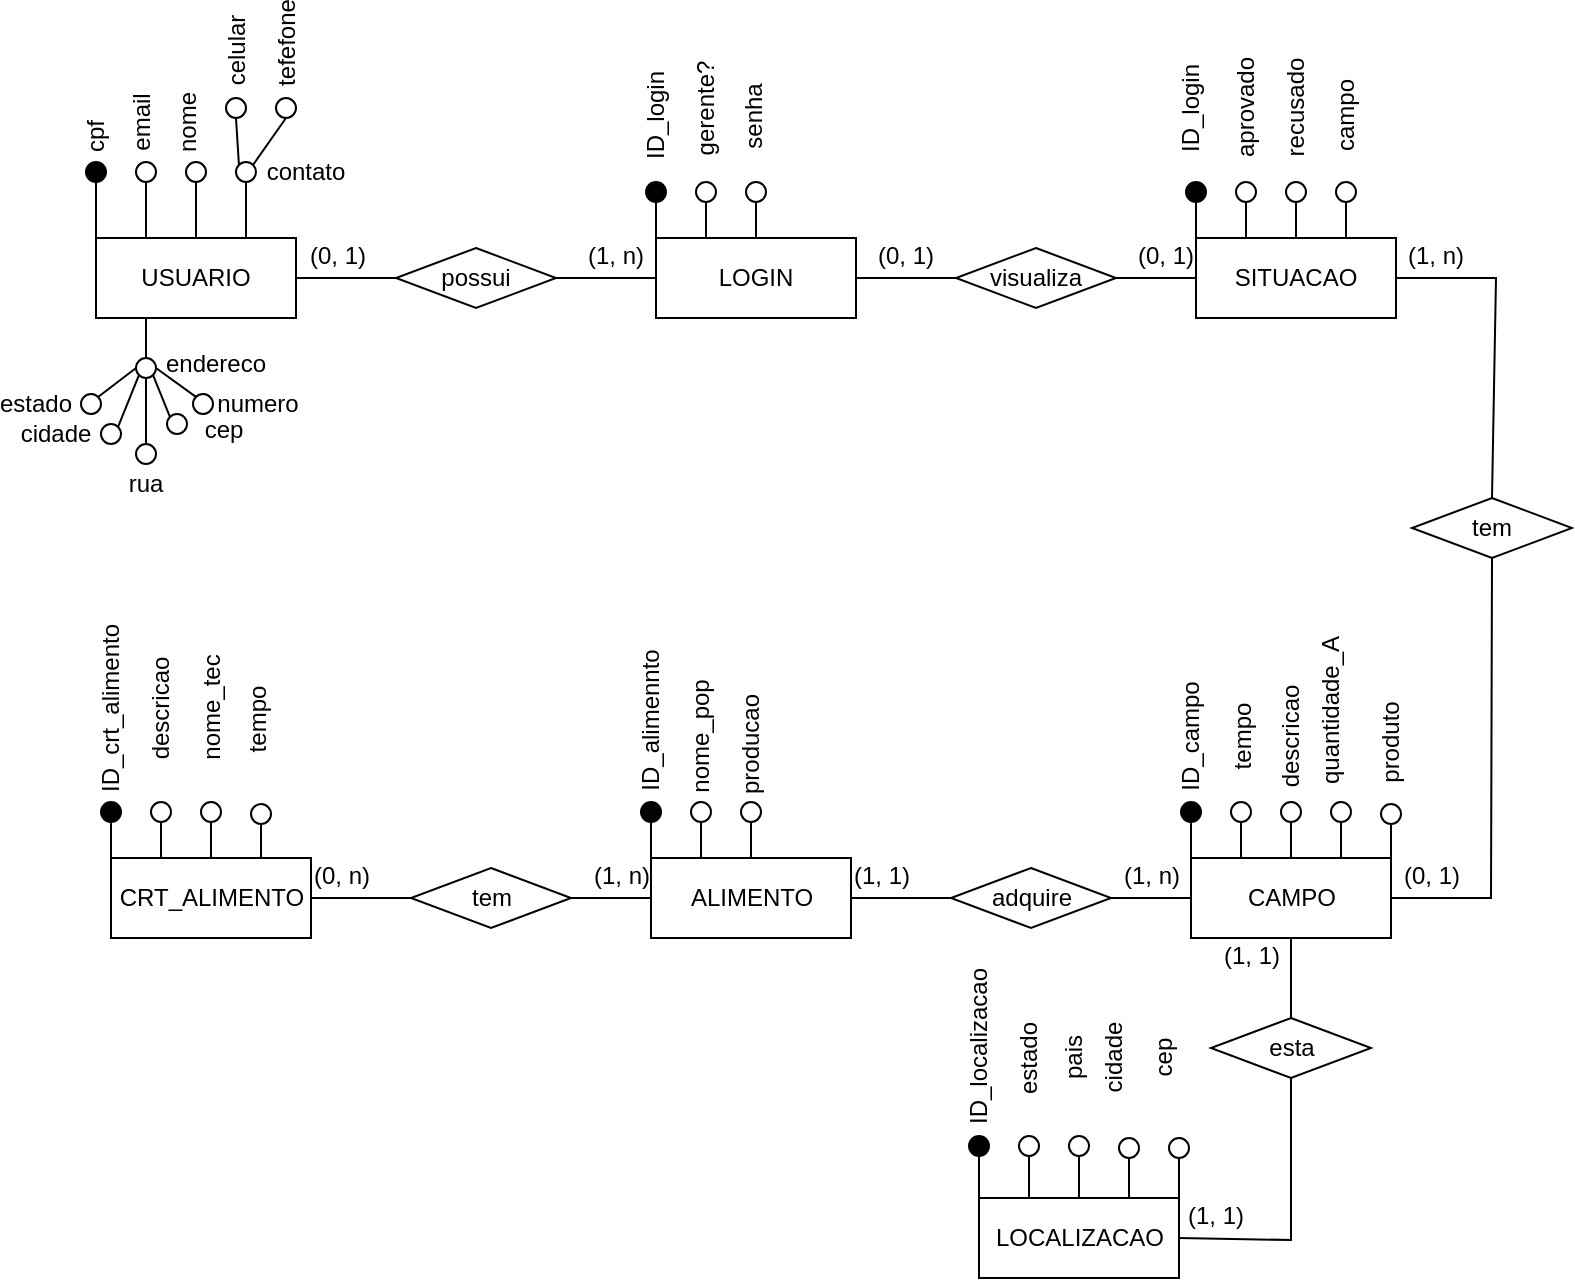 <mxfile version="24.2.5" type="github">
  <diagram name="Página-1" id="COj6trOzwYDIUC7h_TjG">
    <mxGraphModel dx="1105" dy="549" grid="1" gridSize="10" guides="1" tooltips="1" connect="1" arrows="1" fold="1" page="1" pageScale="1" pageWidth="827" pageHeight="1169" math="0" shadow="0">
      <root>
        <mxCell id="0" />
        <mxCell id="1" parent="0" />
        <mxCell id="rrnx5CU0nArCDklfMQSh-1" value="USUARIO" style="rounded=0;whiteSpace=wrap;html=1;" parent="1" vertex="1">
          <mxGeometry x="105" y="160" width="100" height="40" as="geometry" />
        </mxCell>
        <mxCell id="rrnx5CU0nArCDklfMQSh-2" value="LOGIN" style="rounded=0;whiteSpace=wrap;html=1;" parent="1" vertex="1">
          <mxGeometry x="385" y="160" width="100" height="40" as="geometry" />
        </mxCell>
        <mxCell id="rrnx5CU0nArCDklfMQSh-3" value="CAMPO" style="rounded=0;whiteSpace=wrap;html=1;" parent="1" vertex="1">
          <mxGeometry x="652.5" y="470" width="100" height="40" as="geometry" />
        </mxCell>
        <mxCell id="rrnx5CU0nArCDklfMQSh-4" value="SITUACAO" style="rounded=0;whiteSpace=wrap;html=1;" parent="1" vertex="1">
          <mxGeometry x="655" y="160" width="100" height="40" as="geometry" />
        </mxCell>
        <mxCell id="rrnx5CU0nArCDklfMQSh-5" value="ALIMENTO" style="rounded=0;whiteSpace=wrap;html=1;" parent="1" vertex="1">
          <mxGeometry x="382.5" y="470" width="100" height="40" as="geometry" />
        </mxCell>
        <mxCell id="rrnx5CU0nArCDklfMQSh-6" value="CRT_ALIMENTO" style="rounded=0;whiteSpace=wrap;html=1;" parent="1" vertex="1">
          <mxGeometry x="112.5" y="470" width="100" height="40" as="geometry" />
        </mxCell>
        <mxCell id="rrnx5CU0nArCDklfMQSh-7" value="LOCALIZACAO" style="rounded=0;whiteSpace=wrap;html=1;" parent="1" vertex="1">
          <mxGeometry x="546.5" y="640" width="100" height="40" as="geometry" />
        </mxCell>
        <mxCell id="rrnx5CU0nArCDklfMQSh-8" value="possui" style="rhombus;whiteSpace=wrap;html=1;" parent="1" vertex="1">
          <mxGeometry x="255" y="165" width="80" height="30" as="geometry" />
        </mxCell>
        <mxCell id="rrnx5CU0nArCDklfMQSh-9" value="visualiza" style="rhombus;whiteSpace=wrap;html=1;" parent="1" vertex="1">
          <mxGeometry x="535" y="165" width="80" height="30" as="geometry" />
        </mxCell>
        <mxCell id="rrnx5CU0nArCDklfMQSh-10" value="tem" style="rhombus;whiteSpace=wrap;html=1;" parent="1" vertex="1">
          <mxGeometry x="763" y="290" width="80" height="30" as="geometry" />
        </mxCell>
        <mxCell id="rrnx5CU0nArCDklfMQSh-11" value="esta" style="rhombus;whiteSpace=wrap;html=1;" parent="1" vertex="1">
          <mxGeometry x="662.5" y="550" width="80" height="30" as="geometry" />
        </mxCell>
        <mxCell id="rrnx5CU0nArCDklfMQSh-12" value="adquire" style="rhombus;whiteSpace=wrap;html=1;" parent="1" vertex="1">
          <mxGeometry x="532.5" y="475" width="80" height="30" as="geometry" />
        </mxCell>
        <mxCell id="rrnx5CU0nArCDklfMQSh-13" value="tem" style="rhombus;whiteSpace=wrap;html=1;" parent="1" vertex="1">
          <mxGeometry x="262.5" y="475" width="80" height="30" as="geometry" />
        </mxCell>
        <mxCell id="rrnx5CU0nArCDklfMQSh-14" value="" style="ellipse;whiteSpace=wrap;html=1;aspect=fixed;fillColor=#000000;" parent="1" vertex="1">
          <mxGeometry x="100" y="122" width="10" height="10" as="geometry" />
        </mxCell>
        <mxCell id="rrnx5CU0nArCDklfMQSh-15" value="" style="endArrow=none;html=1;rounded=0;entryX=0.5;entryY=1;entryDx=0;entryDy=0;exitX=0;exitY=0;exitDx=0;exitDy=0;" parent="1" source="rrnx5CU0nArCDklfMQSh-1" target="rrnx5CU0nArCDklfMQSh-14" edge="1">
          <mxGeometry width="50" height="50" relative="1" as="geometry">
            <mxPoint x="155" y="190" as="sourcePoint" />
            <mxPoint x="205" y="140" as="targetPoint" />
          </mxGeometry>
        </mxCell>
        <mxCell id="rrnx5CU0nArCDklfMQSh-16" value="" style="ellipse;whiteSpace=wrap;html=1;aspect=fixed;" parent="1" vertex="1">
          <mxGeometry x="125" y="122" width="10" height="10" as="geometry" />
        </mxCell>
        <mxCell id="rrnx5CU0nArCDklfMQSh-17" value="" style="endArrow=none;html=1;rounded=0;entryX=0.5;entryY=1;entryDx=0;entryDy=0;exitX=0.25;exitY=0;exitDx=0;exitDy=0;" parent="1" source="rrnx5CU0nArCDklfMQSh-1" target="rrnx5CU0nArCDklfMQSh-16" edge="1">
          <mxGeometry width="50" height="50" relative="1" as="geometry">
            <mxPoint x="155" y="170" as="sourcePoint" />
            <mxPoint x="205" y="120" as="targetPoint" />
          </mxGeometry>
        </mxCell>
        <mxCell id="rrnx5CU0nArCDklfMQSh-18" value="" style="ellipse;whiteSpace=wrap;html=1;aspect=fixed;" parent="1" vertex="1">
          <mxGeometry x="150" y="122" width="10" height="10" as="geometry" />
        </mxCell>
        <mxCell id="rrnx5CU0nArCDklfMQSh-19" value="" style="endArrow=none;html=1;rounded=0;entryX=0.5;entryY=1;entryDx=0;entryDy=0;exitX=0.5;exitY=0;exitDx=0;exitDy=0;" parent="1" source="rrnx5CU0nArCDklfMQSh-1" target="rrnx5CU0nArCDklfMQSh-18" edge="1">
          <mxGeometry width="50" height="50" relative="1" as="geometry">
            <mxPoint x="185" y="170" as="sourcePoint" />
            <mxPoint x="235" y="120" as="targetPoint" />
          </mxGeometry>
        </mxCell>
        <mxCell id="rrnx5CU0nArCDklfMQSh-20" value="" style="ellipse;whiteSpace=wrap;html=1;aspect=fixed;" parent="1" vertex="1">
          <mxGeometry x="175" y="122" width="10" height="10" as="geometry" />
        </mxCell>
        <mxCell id="rrnx5CU0nArCDklfMQSh-21" value="" style="endArrow=none;html=1;rounded=0;entryX=0.5;entryY=1;entryDx=0;entryDy=0;exitX=0.75;exitY=0;exitDx=0;exitDy=0;" parent="1" source="rrnx5CU0nArCDklfMQSh-1" target="rrnx5CU0nArCDklfMQSh-20" edge="1">
          <mxGeometry width="50" height="50" relative="1" as="geometry">
            <mxPoint x="195" y="170" as="sourcePoint" />
            <mxPoint x="245" y="120" as="targetPoint" />
          </mxGeometry>
        </mxCell>
        <mxCell id="rrnx5CU0nArCDklfMQSh-22" value="" style="ellipse;whiteSpace=wrap;html=1;aspect=fixed;" parent="1" vertex="1">
          <mxGeometry x="170" y="90" width="10" height="10" as="geometry" />
        </mxCell>
        <mxCell id="rrnx5CU0nArCDklfMQSh-23" value="" style="ellipse;whiteSpace=wrap;html=1;aspect=fixed;" parent="1" vertex="1">
          <mxGeometry x="195" y="90" width="10" height="10" as="geometry" />
        </mxCell>
        <mxCell id="rrnx5CU0nArCDklfMQSh-24" value="" style="endArrow=none;html=1;rounded=0;entryX=0.5;entryY=1;entryDx=0;entryDy=0;exitX=1;exitY=0;exitDx=0;exitDy=0;" parent="1" source="rrnx5CU0nArCDklfMQSh-20" target="rrnx5CU0nArCDklfMQSh-23" edge="1">
          <mxGeometry width="50" height="50" relative="1" as="geometry">
            <mxPoint x="205" y="150" as="sourcePoint" />
            <mxPoint x="255" y="100" as="targetPoint" />
          </mxGeometry>
        </mxCell>
        <mxCell id="rrnx5CU0nArCDklfMQSh-25" value="" style="endArrow=none;html=1;rounded=0;entryX=0.5;entryY=1;entryDx=0;entryDy=0;exitX=0;exitY=0;exitDx=0;exitDy=0;" parent="1" source="rrnx5CU0nArCDklfMQSh-20" target="rrnx5CU0nArCDklfMQSh-22" edge="1">
          <mxGeometry width="50" height="50" relative="1" as="geometry">
            <mxPoint x="135" y="120" as="sourcePoint" />
            <mxPoint x="185" y="70" as="targetPoint" />
          </mxGeometry>
        </mxCell>
        <mxCell id="rrnx5CU0nArCDklfMQSh-26" value="" style="ellipse;whiteSpace=wrap;html=1;aspect=fixed;fillColor=#000000;" parent="1" vertex="1">
          <mxGeometry x="380" y="132" width="10" height="10" as="geometry" />
        </mxCell>
        <mxCell id="rrnx5CU0nArCDklfMQSh-27" value="" style="endArrow=none;html=1;rounded=0;entryX=0.5;entryY=1;entryDx=0;entryDy=0;exitX=0;exitY=0;exitDx=0;exitDy=0;" parent="1" source="rrnx5CU0nArCDklfMQSh-2" target="rrnx5CU0nArCDklfMQSh-26" edge="1">
          <mxGeometry width="50" height="50" relative="1" as="geometry">
            <mxPoint x="345" y="200" as="sourcePoint" />
            <mxPoint x="395" y="150" as="targetPoint" />
          </mxGeometry>
        </mxCell>
        <mxCell id="rrnx5CU0nArCDklfMQSh-28" value="" style="ellipse;whiteSpace=wrap;html=1;aspect=fixed;" parent="1" vertex="1">
          <mxGeometry x="405" y="132" width="10" height="10" as="geometry" />
        </mxCell>
        <mxCell id="rrnx5CU0nArCDklfMQSh-29" value="" style="endArrow=none;html=1;rounded=0;entryX=0.5;entryY=1;entryDx=0;entryDy=0;exitX=0.25;exitY=0;exitDx=0;exitDy=0;" parent="1" source="rrnx5CU0nArCDklfMQSh-2" target="rrnx5CU0nArCDklfMQSh-28" edge="1">
          <mxGeometry width="50" height="50" relative="1" as="geometry">
            <mxPoint x="375" y="200" as="sourcePoint" />
            <mxPoint x="425" y="150" as="targetPoint" />
          </mxGeometry>
        </mxCell>
        <mxCell id="rrnx5CU0nArCDklfMQSh-30" value="" style="ellipse;whiteSpace=wrap;html=1;aspect=fixed;" parent="1" vertex="1">
          <mxGeometry x="430" y="132" width="10" height="10" as="geometry" />
        </mxCell>
        <mxCell id="rrnx5CU0nArCDklfMQSh-31" value="" style="endArrow=none;html=1;rounded=0;entryX=0.5;entryY=1;entryDx=0;entryDy=0;exitX=0.5;exitY=0;exitDx=0;exitDy=0;" parent="1" source="rrnx5CU0nArCDklfMQSh-2" target="rrnx5CU0nArCDklfMQSh-30" edge="1">
          <mxGeometry width="50" height="50" relative="1" as="geometry">
            <mxPoint x="435" y="180" as="sourcePoint" />
            <mxPoint x="485" y="130" as="targetPoint" />
          </mxGeometry>
        </mxCell>
        <mxCell id="rrnx5CU0nArCDklfMQSh-32" value="" style="ellipse;whiteSpace=wrap;html=1;aspect=fixed;fillColor=#000000;" parent="1" vertex="1">
          <mxGeometry x="650" y="132" width="10" height="10" as="geometry" />
        </mxCell>
        <mxCell id="rrnx5CU0nArCDklfMQSh-33" value="" style="endArrow=none;html=1;rounded=0;entryX=0.5;entryY=1;entryDx=0;entryDy=0;exitX=0;exitY=0;exitDx=0;exitDy=0;" parent="1" source="rrnx5CU0nArCDklfMQSh-4" target="rrnx5CU0nArCDklfMQSh-32" edge="1">
          <mxGeometry width="50" height="50" relative="1" as="geometry">
            <mxPoint x="685" y="190" as="sourcePoint" />
            <mxPoint x="735" y="140" as="targetPoint" />
          </mxGeometry>
        </mxCell>
        <mxCell id="rrnx5CU0nArCDklfMQSh-34" value="" style="ellipse;whiteSpace=wrap;html=1;aspect=fixed;" parent="1" vertex="1">
          <mxGeometry x="675" y="132" width="10" height="10" as="geometry" />
        </mxCell>
        <mxCell id="rrnx5CU0nArCDklfMQSh-35" value="" style="endArrow=none;html=1;rounded=0;entryX=0.5;entryY=1;entryDx=0;entryDy=0;exitX=0.25;exitY=0;exitDx=0;exitDy=0;" parent="1" source="rrnx5CU0nArCDklfMQSh-4" target="rrnx5CU0nArCDklfMQSh-34" edge="1">
          <mxGeometry width="50" height="50" relative="1" as="geometry">
            <mxPoint x="685" y="210" as="sourcePoint" />
            <mxPoint x="735" y="160" as="targetPoint" />
          </mxGeometry>
        </mxCell>
        <mxCell id="rrnx5CU0nArCDklfMQSh-36" value="" style="ellipse;whiteSpace=wrap;html=1;aspect=fixed;" parent="1" vertex="1">
          <mxGeometry x="700" y="132" width="10" height="10" as="geometry" />
        </mxCell>
        <mxCell id="rrnx5CU0nArCDklfMQSh-37" value="" style="endArrow=none;html=1;rounded=0;entryX=0.5;entryY=1;entryDx=0;entryDy=0;exitX=0.5;exitY=0;exitDx=0;exitDy=0;" parent="1" source="rrnx5CU0nArCDklfMQSh-4" target="rrnx5CU0nArCDklfMQSh-36" edge="1">
          <mxGeometry width="50" height="50" relative="1" as="geometry">
            <mxPoint x="635" y="230" as="sourcePoint" />
            <mxPoint x="685" y="180" as="targetPoint" />
          </mxGeometry>
        </mxCell>
        <mxCell id="rrnx5CU0nArCDklfMQSh-38" value="" style="ellipse;whiteSpace=wrap;html=1;aspect=fixed;" parent="1" vertex="1">
          <mxGeometry x="725" y="132" width="10" height="10" as="geometry" />
        </mxCell>
        <mxCell id="rrnx5CU0nArCDklfMQSh-39" value="" style="endArrow=none;html=1;rounded=0;entryX=0.5;entryY=1;entryDx=0;entryDy=0;exitX=0.75;exitY=0;exitDx=0;exitDy=0;" parent="1" source="rrnx5CU0nArCDklfMQSh-4" target="rrnx5CU0nArCDklfMQSh-38" edge="1">
          <mxGeometry width="50" height="50" relative="1" as="geometry">
            <mxPoint x="615" y="230" as="sourcePoint" />
            <mxPoint x="665" y="180" as="targetPoint" />
          </mxGeometry>
        </mxCell>
        <mxCell id="rrnx5CU0nArCDklfMQSh-40" value="" style="ellipse;whiteSpace=wrap;html=1;aspect=fixed;fillColor=#000000;" parent="1" vertex="1">
          <mxGeometry x="647.5" y="442" width="10" height="10" as="geometry" />
        </mxCell>
        <mxCell id="rrnx5CU0nArCDklfMQSh-41" value="" style="endArrow=none;html=1;rounded=0;entryX=0.5;entryY=1;entryDx=0;entryDy=0;exitX=0;exitY=0;exitDx=0;exitDy=0;" parent="1" source="rrnx5CU0nArCDklfMQSh-3" target="rrnx5CU0nArCDklfMQSh-40" edge="1">
          <mxGeometry width="50" height="50" relative="1" as="geometry">
            <mxPoint x="572.5" y="480" as="sourcePoint" />
            <mxPoint x="622.5" y="430" as="targetPoint" />
          </mxGeometry>
        </mxCell>
        <mxCell id="rrnx5CU0nArCDklfMQSh-42" value="" style="ellipse;whiteSpace=wrap;html=1;aspect=fixed;" parent="1" vertex="1">
          <mxGeometry x="672.5" y="442" width="10" height="10" as="geometry" />
        </mxCell>
        <mxCell id="rrnx5CU0nArCDklfMQSh-43" value="" style="endArrow=none;html=1;rounded=0;entryX=0.5;entryY=1;entryDx=0;entryDy=0;exitX=0.25;exitY=0;exitDx=0;exitDy=0;" parent="1" source="rrnx5CU0nArCDklfMQSh-3" target="rrnx5CU0nArCDklfMQSh-42" edge="1">
          <mxGeometry width="50" height="50" relative="1" as="geometry">
            <mxPoint x="582.5" y="570" as="sourcePoint" />
            <mxPoint x="632.5" y="520" as="targetPoint" />
          </mxGeometry>
        </mxCell>
        <mxCell id="rrnx5CU0nArCDklfMQSh-44" value="" style="ellipse;whiteSpace=wrap;html=1;aspect=fixed;" parent="1" vertex="1">
          <mxGeometry x="697.5" y="442" width="10" height="10" as="geometry" />
        </mxCell>
        <mxCell id="rrnx5CU0nArCDklfMQSh-45" value="" style="endArrow=none;html=1;rounded=0;entryX=0.5;entryY=1;entryDx=0;entryDy=0;exitX=0.5;exitY=0;exitDx=0;exitDy=0;" parent="1" source="rrnx5CU0nArCDklfMQSh-3" target="rrnx5CU0nArCDklfMQSh-44" edge="1">
          <mxGeometry width="50" height="50" relative="1" as="geometry">
            <mxPoint x="602.5" y="580" as="sourcePoint" />
            <mxPoint x="652.5" y="530" as="targetPoint" />
          </mxGeometry>
        </mxCell>
        <mxCell id="rrnx5CU0nArCDklfMQSh-46" value="" style="ellipse;whiteSpace=wrap;html=1;aspect=fixed;" parent="1" vertex="1">
          <mxGeometry x="722.5" y="442" width="10" height="10" as="geometry" />
        </mxCell>
        <mxCell id="rrnx5CU0nArCDklfMQSh-47" value="" style="endArrow=none;html=1;rounded=0;entryX=0.5;entryY=1;entryDx=0;entryDy=0;exitX=0.75;exitY=0;exitDx=0;exitDy=0;" parent="1" source="rrnx5CU0nArCDklfMQSh-3" target="rrnx5CU0nArCDklfMQSh-46" edge="1">
          <mxGeometry width="50" height="50" relative="1" as="geometry">
            <mxPoint x="692.5" y="500" as="sourcePoint" />
            <mxPoint x="742.5" y="450" as="targetPoint" />
          </mxGeometry>
        </mxCell>
        <mxCell id="rrnx5CU0nArCDklfMQSh-48" value="" style="ellipse;whiteSpace=wrap;html=1;aspect=fixed;" parent="1" vertex="1">
          <mxGeometry x="747.5" y="443" width="10" height="10" as="geometry" />
        </mxCell>
        <mxCell id="rrnx5CU0nArCDklfMQSh-49" value="" style="endArrow=none;html=1;rounded=0;entryX=0.5;entryY=1;entryDx=0;entryDy=0;exitX=1;exitY=0;exitDx=0;exitDy=0;" parent="1" source="rrnx5CU0nArCDklfMQSh-3" target="rrnx5CU0nArCDklfMQSh-48" edge="1">
          <mxGeometry width="50" height="50" relative="1" as="geometry">
            <mxPoint x="722.5" y="510" as="sourcePoint" />
            <mxPoint x="772.5" y="460" as="targetPoint" />
          </mxGeometry>
        </mxCell>
        <mxCell id="rrnx5CU0nArCDklfMQSh-50" value="" style="ellipse;whiteSpace=wrap;html=1;aspect=fixed;fillColor=#000000;" parent="1" vertex="1">
          <mxGeometry x="541.5" y="609" width="10" height="10" as="geometry" />
        </mxCell>
        <mxCell id="rrnx5CU0nArCDklfMQSh-51" value="" style="endArrow=none;html=1;rounded=0;entryX=0.5;entryY=1;entryDx=0;entryDy=0;exitX=0;exitY=0;exitDx=0;exitDy=0;" parent="1" source="rrnx5CU0nArCDklfMQSh-7" target="rrnx5CU0nArCDklfMQSh-50" edge="1">
          <mxGeometry width="50" height="50" relative="1" as="geometry">
            <mxPoint x="481.5" y="670" as="sourcePoint" />
            <mxPoint x="531.5" y="620" as="targetPoint" />
          </mxGeometry>
        </mxCell>
        <mxCell id="rrnx5CU0nArCDklfMQSh-52" value="" style="ellipse;whiteSpace=wrap;html=1;aspect=fixed;" parent="1" vertex="1">
          <mxGeometry x="566.5" y="609" width="10" height="10" as="geometry" />
        </mxCell>
        <mxCell id="rrnx5CU0nArCDklfMQSh-53" value="" style="endArrow=none;html=1;rounded=0;entryX=0.5;entryY=1;entryDx=0;entryDy=0;exitX=0.25;exitY=0;exitDx=0;exitDy=0;" parent="1" source="rrnx5CU0nArCDklfMQSh-7" target="rrnx5CU0nArCDklfMQSh-52" edge="1">
          <mxGeometry width="50" height="50" relative="1" as="geometry">
            <mxPoint x="461.5" y="690" as="sourcePoint" />
            <mxPoint x="511.5" y="640" as="targetPoint" />
          </mxGeometry>
        </mxCell>
        <mxCell id="rrnx5CU0nArCDklfMQSh-54" value="" style="ellipse;whiteSpace=wrap;html=1;aspect=fixed;" parent="1" vertex="1">
          <mxGeometry x="591.5" y="609" width="10" height="10" as="geometry" />
        </mxCell>
        <mxCell id="rrnx5CU0nArCDklfMQSh-55" value="" style="endArrow=none;html=1;rounded=0;entryX=0.5;entryY=1;entryDx=0;entryDy=0;exitX=0.5;exitY=0;exitDx=0;exitDy=0;" parent="1" source="rrnx5CU0nArCDklfMQSh-7" target="rrnx5CU0nArCDklfMQSh-54" edge="1">
          <mxGeometry width="50" height="50" relative="1" as="geometry">
            <mxPoint x="531.5" y="670" as="sourcePoint" />
            <mxPoint x="581.5" y="620" as="targetPoint" />
          </mxGeometry>
        </mxCell>
        <mxCell id="rrnx5CU0nArCDklfMQSh-56" value="" style="ellipse;whiteSpace=wrap;html=1;aspect=fixed;" parent="1" vertex="1">
          <mxGeometry x="616.5" y="610" width="10" height="10" as="geometry" />
        </mxCell>
        <mxCell id="rrnx5CU0nArCDklfMQSh-57" value="" style="endArrow=none;html=1;rounded=0;entryX=0.5;entryY=1;entryDx=0;entryDy=0;exitX=0.75;exitY=0;exitDx=0;exitDy=0;" parent="1" source="rrnx5CU0nArCDklfMQSh-7" target="rrnx5CU0nArCDklfMQSh-56" edge="1">
          <mxGeometry width="50" height="50" relative="1" as="geometry">
            <mxPoint x="461.5" y="670" as="sourcePoint" />
            <mxPoint x="511.5" y="620" as="targetPoint" />
          </mxGeometry>
        </mxCell>
        <mxCell id="rrnx5CU0nArCDklfMQSh-58" value="" style="ellipse;whiteSpace=wrap;html=1;aspect=fixed;" parent="1" vertex="1">
          <mxGeometry x="641.5" y="610" width="10" height="10" as="geometry" />
        </mxCell>
        <mxCell id="rrnx5CU0nArCDklfMQSh-59" value="" style="endArrow=none;html=1;rounded=0;entryX=0.5;entryY=1;entryDx=0;entryDy=0;exitX=1;exitY=0;exitDx=0;exitDy=0;" parent="1" source="rrnx5CU0nArCDklfMQSh-7" target="rrnx5CU0nArCDklfMQSh-58" edge="1">
          <mxGeometry width="50" height="50" relative="1" as="geometry">
            <mxPoint x="501.5" y="680" as="sourcePoint" />
            <mxPoint x="551.5" y="630" as="targetPoint" />
          </mxGeometry>
        </mxCell>
        <mxCell id="rrnx5CU0nArCDklfMQSh-60" value="" style="ellipse;whiteSpace=wrap;html=1;aspect=fixed;fillColor=#030303;" parent="1" vertex="1">
          <mxGeometry x="377.5" y="442" width="10" height="10" as="geometry" />
        </mxCell>
        <mxCell id="rrnx5CU0nArCDklfMQSh-61" value="" style="endArrow=none;html=1;rounded=0;entryX=0.5;entryY=1;entryDx=0;entryDy=0;exitX=0;exitY=0;exitDx=0;exitDy=0;" parent="1" source="rrnx5CU0nArCDklfMQSh-5" target="rrnx5CU0nArCDklfMQSh-60" edge="1">
          <mxGeometry width="50" height="50" relative="1" as="geometry">
            <mxPoint x="362.5" y="510" as="sourcePoint" />
            <mxPoint x="412.5" y="460" as="targetPoint" />
          </mxGeometry>
        </mxCell>
        <mxCell id="rrnx5CU0nArCDklfMQSh-62" value="" style="ellipse;whiteSpace=wrap;html=1;aspect=fixed;" parent="1" vertex="1">
          <mxGeometry x="402.5" y="442" width="10" height="10" as="geometry" />
        </mxCell>
        <mxCell id="rrnx5CU0nArCDklfMQSh-63" value="" style="endArrow=none;html=1;rounded=0;entryX=0.5;entryY=1;entryDx=0;entryDy=0;exitX=0.25;exitY=0;exitDx=0;exitDy=0;" parent="1" source="rrnx5CU0nArCDklfMQSh-5" target="rrnx5CU0nArCDklfMQSh-62" edge="1">
          <mxGeometry width="50" height="50" relative="1" as="geometry">
            <mxPoint x="392.5" y="520" as="sourcePoint" />
            <mxPoint x="442.5" y="470" as="targetPoint" />
          </mxGeometry>
        </mxCell>
        <mxCell id="rrnx5CU0nArCDklfMQSh-64" value="" style="ellipse;whiteSpace=wrap;html=1;aspect=fixed;" parent="1" vertex="1">
          <mxGeometry x="427.5" y="442" width="10" height="10" as="geometry" />
        </mxCell>
        <mxCell id="rrnx5CU0nArCDklfMQSh-65" value="" style="endArrow=none;html=1;rounded=0;entryX=0.5;entryY=1;entryDx=0;entryDy=0;exitX=0.5;exitY=0;exitDx=0;exitDy=0;" parent="1" source="rrnx5CU0nArCDklfMQSh-5" target="rrnx5CU0nArCDklfMQSh-64" edge="1">
          <mxGeometry width="50" height="50" relative="1" as="geometry">
            <mxPoint x="322.5" y="580" as="sourcePoint" />
            <mxPoint x="372.5" y="530" as="targetPoint" />
          </mxGeometry>
        </mxCell>
        <mxCell id="rrnx5CU0nArCDklfMQSh-66" value="" style="ellipse;whiteSpace=wrap;html=1;aspect=fixed;fillColor=#000000;" parent="1" vertex="1">
          <mxGeometry x="107.5" y="442" width="10" height="10" as="geometry" />
        </mxCell>
        <mxCell id="rrnx5CU0nArCDklfMQSh-67" value="" style="endArrow=none;html=1;rounded=0;entryX=0.5;entryY=1;entryDx=0;entryDy=0;exitX=0;exitY=0;exitDx=0;exitDy=0;" parent="1" source="rrnx5CU0nArCDklfMQSh-6" target="rrnx5CU0nArCDklfMQSh-66" edge="1">
          <mxGeometry width="50" height="50" relative="1" as="geometry">
            <mxPoint x="42.5" y="530" as="sourcePoint" />
            <mxPoint x="92.5" y="480" as="targetPoint" />
          </mxGeometry>
        </mxCell>
        <mxCell id="rrnx5CU0nArCDklfMQSh-68" value="" style="ellipse;whiteSpace=wrap;html=1;aspect=fixed;" parent="1" vertex="1">
          <mxGeometry x="132.5" y="442" width="10" height="10" as="geometry" />
        </mxCell>
        <mxCell id="rrnx5CU0nArCDklfMQSh-69" value="" style="endArrow=none;html=1;rounded=0;entryX=0.5;entryY=1;entryDx=0;entryDy=0;exitX=0.25;exitY=0;exitDx=0;exitDy=0;" parent="1" source="rrnx5CU0nArCDklfMQSh-6" target="rrnx5CU0nArCDklfMQSh-68" edge="1">
          <mxGeometry width="50" height="50" relative="1" as="geometry">
            <mxPoint x="122.5" y="490" as="sourcePoint" />
            <mxPoint x="172.5" y="440" as="targetPoint" />
          </mxGeometry>
        </mxCell>
        <mxCell id="rrnx5CU0nArCDklfMQSh-70" value="" style="ellipse;whiteSpace=wrap;html=1;aspect=fixed;" parent="1" vertex="1">
          <mxGeometry x="157.5" y="442" width="10" height="10" as="geometry" />
        </mxCell>
        <mxCell id="rrnx5CU0nArCDklfMQSh-71" value="" style="endArrow=none;html=1;rounded=0;entryX=0.5;entryY=1;entryDx=0;entryDy=0;exitX=0.5;exitY=0;exitDx=0;exitDy=0;" parent="1" source="rrnx5CU0nArCDklfMQSh-6" target="rrnx5CU0nArCDklfMQSh-70" edge="1">
          <mxGeometry width="50" height="50" relative="1" as="geometry">
            <mxPoint x="182.5" y="490" as="sourcePoint" />
            <mxPoint x="232.5" y="440" as="targetPoint" />
          </mxGeometry>
        </mxCell>
        <mxCell id="rrnx5CU0nArCDklfMQSh-72" value="" style="ellipse;whiteSpace=wrap;html=1;aspect=fixed;" parent="1" vertex="1">
          <mxGeometry x="182.5" y="443" width="10" height="10" as="geometry" />
        </mxCell>
        <mxCell id="rrnx5CU0nArCDklfMQSh-73" value="" style="endArrow=none;html=1;rounded=0;entryX=0.5;entryY=1;entryDx=0;entryDy=0;exitX=0.75;exitY=0;exitDx=0;exitDy=0;" parent="1" source="rrnx5CU0nArCDklfMQSh-6" target="rrnx5CU0nArCDklfMQSh-72" edge="1">
          <mxGeometry width="50" height="50" relative="1" as="geometry">
            <mxPoint x="152.5" y="550" as="sourcePoint" />
            <mxPoint x="202.5" y="500" as="targetPoint" />
          </mxGeometry>
        </mxCell>
        <mxCell id="rrnx5CU0nArCDklfMQSh-74" value="" style="endArrow=none;html=1;rounded=0;exitX=1;exitY=0.5;exitDx=0;exitDy=0;exitPerimeter=0;entryX=0;entryY=0.5;entryDx=0;entryDy=0;" parent="1" source="rrnx5CU0nArCDklfMQSh-1" target="rrnx5CU0nArCDklfMQSh-8" edge="1">
          <mxGeometry width="50" height="50" relative="1" as="geometry">
            <mxPoint x="185" y="270" as="sourcePoint" />
            <mxPoint x="235" y="220" as="targetPoint" />
          </mxGeometry>
        </mxCell>
        <mxCell id="rrnx5CU0nArCDklfMQSh-75" value="" style="endArrow=none;html=1;rounded=0;exitX=1;exitY=0.5;exitDx=0;exitDy=0;entryX=0;entryY=0.5;entryDx=0;entryDy=0;" parent="1" source="rrnx5CU0nArCDklfMQSh-8" target="rrnx5CU0nArCDklfMQSh-2" edge="1">
          <mxGeometry width="50" height="50" relative="1" as="geometry">
            <mxPoint x="215" y="190" as="sourcePoint" />
            <mxPoint x="265" y="190" as="targetPoint" />
          </mxGeometry>
        </mxCell>
        <mxCell id="rrnx5CU0nArCDklfMQSh-76" value="" style="endArrow=none;html=1;rounded=0;exitX=1;exitY=0.5;exitDx=0;exitDy=0;entryX=0;entryY=0.5;entryDx=0;entryDy=0;" parent="1" source="rrnx5CU0nArCDklfMQSh-2" target="rrnx5CU0nArCDklfMQSh-9" edge="1">
          <mxGeometry width="50" height="50" relative="1" as="geometry">
            <mxPoint x="495" y="250" as="sourcePoint" />
            <mxPoint x="545" y="200" as="targetPoint" />
          </mxGeometry>
        </mxCell>
        <mxCell id="rrnx5CU0nArCDklfMQSh-77" value="" style="endArrow=none;html=1;rounded=0;exitX=1;exitY=0.5;exitDx=0;exitDy=0;entryX=0;entryY=0.5;entryDx=0;entryDy=0;" parent="1" source="rrnx5CU0nArCDklfMQSh-9" target="rrnx5CU0nArCDklfMQSh-4" edge="1">
          <mxGeometry width="50" height="50" relative="1" as="geometry">
            <mxPoint x="495" y="190" as="sourcePoint" />
            <mxPoint x="545" y="190" as="targetPoint" />
          </mxGeometry>
        </mxCell>
        <mxCell id="rrnx5CU0nArCDklfMQSh-78" value="" style="endArrow=none;html=1;rounded=0;exitX=0.5;exitY=0;exitDx=0;exitDy=0;entryX=1;entryY=0.5;entryDx=0;entryDy=0;" parent="1" source="rrnx5CU0nArCDklfMQSh-10" target="rrnx5CU0nArCDklfMQSh-4" edge="1">
          <mxGeometry width="50" height="50" relative="1" as="geometry">
            <mxPoint x="815" y="200" as="sourcePoint" />
            <mxPoint x="865" y="150" as="targetPoint" />
            <Array as="points">
              <mxPoint x="805" y="180" />
            </Array>
          </mxGeometry>
        </mxCell>
        <mxCell id="rrnx5CU0nArCDklfMQSh-79" value="" style="endArrow=none;html=1;rounded=0;exitX=1;exitY=0.5;exitDx=0;exitDy=0;entryX=0.5;entryY=1;entryDx=0;entryDy=0;" parent="1" source="rrnx5CU0nArCDklfMQSh-3" target="rrnx5CU0nArCDklfMQSh-10" edge="1">
          <mxGeometry width="50" height="50" relative="1" as="geometry">
            <mxPoint x="802.5" y="490" as="sourcePoint" />
            <mxPoint x="852.5" y="440" as="targetPoint" />
            <Array as="points">
              <mxPoint x="802.5" y="490" />
            </Array>
          </mxGeometry>
        </mxCell>
        <mxCell id="rrnx5CU0nArCDklfMQSh-80" value="" style="endArrow=none;html=1;rounded=0;entryX=0.5;entryY=1;entryDx=0;entryDy=0;exitX=0.5;exitY=0;exitDx=0;exitDy=0;" parent="1" source="rrnx5CU0nArCDklfMQSh-11" target="rrnx5CU0nArCDklfMQSh-3" edge="1">
          <mxGeometry width="50" height="50" relative="1" as="geometry">
            <mxPoint x="762.5" y="660" as="sourcePoint" />
            <mxPoint x="812.5" y="610" as="targetPoint" />
          </mxGeometry>
        </mxCell>
        <mxCell id="rrnx5CU0nArCDklfMQSh-81" value="" style="endArrow=none;html=1;rounded=0;entryX=0.5;entryY=1;entryDx=0;entryDy=0;exitX=1;exitY=0.5;exitDx=0;exitDy=0;" parent="1" source="rrnx5CU0nArCDklfMQSh-7" target="rrnx5CU0nArCDklfMQSh-11" edge="1">
          <mxGeometry width="50" height="50" relative="1" as="geometry">
            <mxPoint x="742.5" y="670" as="sourcePoint" />
            <mxPoint x="792.5" y="620" as="targetPoint" />
            <Array as="points">
              <mxPoint x="702.5" y="661" />
            </Array>
          </mxGeometry>
        </mxCell>
        <mxCell id="rrnx5CU0nArCDklfMQSh-82" value="" style="endArrow=none;html=1;rounded=0;entryX=0;entryY=0.5;entryDx=0;entryDy=0;exitX=1;exitY=0.5;exitDx=0;exitDy=0;" parent="1" source="rrnx5CU0nArCDklfMQSh-12" target="rrnx5CU0nArCDklfMQSh-3" edge="1">
          <mxGeometry width="50" height="50" relative="1" as="geometry">
            <mxPoint x="432.5" y="570" as="sourcePoint" />
            <mxPoint x="482.5" y="520" as="targetPoint" />
          </mxGeometry>
        </mxCell>
        <mxCell id="rrnx5CU0nArCDklfMQSh-83" value="" style="endArrow=none;html=1;rounded=0;entryX=0;entryY=0.5;entryDx=0;entryDy=0;exitX=1;exitY=0.5;exitDx=0;exitDy=0;" parent="1" source="rrnx5CU0nArCDklfMQSh-5" target="rrnx5CU0nArCDklfMQSh-12" edge="1">
          <mxGeometry width="50" height="50" relative="1" as="geometry">
            <mxPoint x="482.5" y="550" as="sourcePoint" />
            <mxPoint x="532.5" y="500" as="targetPoint" />
          </mxGeometry>
        </mxCell>
        <mxCell id="rrnx5CU0nArCDklfMQSh-84" value="" style="endArrow=none;html=1;rounded=0;entryX=0;entryY=0.5;entryDx=0;entryDy=0;exitX=1;exitY=0.5;exitDx=0;exitDy=0;" parent="1" source="rrnx5CU0nArCDklfMQSh-13" target="rrnx5CU0nArCDklfMQSh-5" edge="1">
          <mxGeometry width="50" height="50" relative="1" as="geometry">
            <mxPoint x="332.5" y="570" as="sourcePoint" />
            <mxPoint x="382.5" y="520" as="targetPoint" />
          </mxGeometry>
        </mxCell>
        <mxCell id="rrnx5CU0nArCDklfMQSh-85" value="" style="endArrow=none;html=1;rounded=0;entryX=0;entryY=0.5;entryDx=0;entryDy=0;exitX=1;exitY=0.5;exitDx=0;exitDy=0;" parent="1" source="rrnx5CU0nArCDklfMQSh-6" target="rrnx5CU0nArCDklfMQSh-13" edge="1">
          <mxGeometry width="50" height="50" relative="1" as="geometry">
            <mxPoint x="272.5" y="580" as="sourcePoint" />
            <mxPoint x="322.5" y="530" as="targetPoint" />
          </mxGeometry>
        </mxCell>
        <mxCell id="rrnx5CU0nArCDklfMQSh-86" value="cpf" style="text;html=1;align=center;verticalAlign=middle;whiteSpace=wrap;rounded=0;rotation=-90;" parent="1" vertex="1">
          <mxGeometry x="90" y="100" width="30" height="18" as="geometry" />
        </mxCell>
        <mxCell id="rrnx5CU0nArCDklfMQSh-87" value="email" style="text;html=1;align=center;verticalAlign=middle;whiteSpace=wrap;rounded=0;rotation=-90;" parent="1" vertex="1">
          <mxGeometry x="113" y="93" width="30" height="18" as="geometry" />
        </mxCell>
        <mxCell id="rrnx5CU0nArCDklfMQSh-88" value="nome" style="text;html=1;align=center;verticalAlign=middle;whiteSpace=wrap;rounded=0;rotation=-90;" parent="1" vertex="1">
          <mxGeometry x="136" y="93" width="30" height="18" as="geometry" />
        </mxCell>
        <mxCell id="rrnx5CU0nArCDklfMQSh-89" value="contato" style="text;html=1;align=center;verticalAlign=middle;whiteSpace=wrap;rounded=0;rotation=0;" parent="1" vertex="1">
          <mxGeometry x="195" y="118" width="30" height="18" as="geometry" />
        </mxCell>
        <mxCell id="rrnx5CU0nArCDklfMQSh-90" value="celular" style="text;html=1;align=center;verticalAlign=middle;whiteSpace=wrap;rounded=0;rotation=-90;" parent="1" vertex="1">
          <mxGeometry x="157.5" y="57.5" width="35" height="18" as="geometry" />
        </mxCell>
        <mxCell id="rrnx5CU0nArCDklfMQSh-91" value="tefefone" style="text;html=1;align=center;verticalAlign=middle;whiteSpace=wrap;rounded=0;rotation=-90;" parent="1" vertex="1">
          <mxGeometry x="178.75" y="53.75" width="42.5" height="18" as="geometry" />
        </mxCell>
        <mxCell id="rrnx5CU0nArCDklfMQSh-92" value="ID_login" style="text;html=1;align=center;verticalAlign=middle;whiteSpace=wrap;rounded=0;rotation=-90;" parent="1" vertex="1">
          <mxGeometry x="362.5" y="90" width="45" height="18" as="geometry" />
        </mxCell>
        <mxCell id="rrnx5CU0nArCDklfMQSh-93" value="gerente?" style="text;html=1;align=center;verticalAlign=middle;whiteSpace=wrap;rounded=0;rotation=-90;" parent="1" vertex="1">
          <mxGeometry x="385" y="86" width="50" height="18" as="geometry" />
        </mxCell>
        <mxCell id="rrnx5CU0nArCDklfMQSh-94" value="senha" style="text;html=1;align=center;verticalAlign=middle;whiteSpace=wrap;rounded=0;rotation=-90;" parent="1" vertex="1">
          <mxGeometry x="409" y="90" width="50" height="18" as="geometry" />
        </mxCell>
        <mxCell id="rrnx5CU0nArCDklfMQSh-95" value="ID_login" style="text;html=1;align=center;verticalAlign=middle;whiteSpace=wrap;rounded=0;rotation=-90;" parent="1" vertex="1">
          <mxGeometry x="630" y="86" width="45" height="18" as="geometry" />
        </mxCell>
        <mxCell id="rrnx5CU0nArCDklfMQSh-96" value="aprovado" style="text;html=1;align=center;verticalAlign=middle;whiteSpace=wrap;rounded=0;rotation=-90;" parent="1" vertex="1">
          <mxGeometry x="657.5" y="86" width="45" height="18" as="geometry" />
        </mxCell>
        <mxCell id="rrnx5CU0nArCDklfMQSh-97" value="recusado" style="text;html=1;align=center;verticalAlign=middle;whiteSpace=wrap;rounded=0;rotation=-90;" parent="1" vertex="1">
          <mxGeometry x="682.5" y="86" width="45" height="18" as="geometry" />
        </mxCell>
        <mxCell id="rrnx5CU0nArCDklfMQSh-98" value="campo" style="text;html=1;align=center;verticalAlign=middle;whiteSpace=wrap;rounded=0;rotation=-90;" parent="1" vertex="1">
          <mxGeometry x="707.5" y="90" width="45" height="18" as="geometry" />
        </mxCell>
        <mxCell id="rrnx5CU0nArCDklfMQSh-99" value="ID_campo" style="text;html=1;align=center;verticalAlign=middle;whiteSpace=wrap;rounded=0;rotation=-90;" parent="1" vertex="1">
          <mxGeometry x="630" y="400" width="45" height="18" as="geometry" />
        </mxCell>
        <mxCell id="rrnx5CU0nArCDklfMQSh-100" value="ID_alimennto" style="text;html=1;align=center;verticalAlign=middle;whiteSpace=wrap;rounded=0;rotation=-90;" parent="1" vertex="1">
          <mxGeometry x="360" y="392" width="45" height="18" as="geometry" />
        </mxCell>
        <mxCell id="rrnx5CU0nArCDklfMQSh-101" value="ID_crt_alimento" style="text;html=1;align=center;verticalAlign=middle;whiteSpace=wrap;rounded=0;rotation=-90;" parent="1" vertex="1">
          <mxGeometry x="90" y="386" width="45" height="18" as="geometry" />
        </mxCell>
        <mxCell id="rrnx5CU0nArCDklfMQSh-102" value="ID_localizacao" style="text;html=1;align=center;verticalAlign=middle;whiteSpace=wrap;rounded=0;rotation=-90;" parent="1" vertex="1">
          <mxGeometry x="524" y="555" width="45" height="18" as="geometry" />
        </mxCell>
        <mxCell id="rrnx5CU0nArCDklfMQSh-103" value="descricao" style="text;html=1;align=center;verticalAlign=middle;whiteSpace=wrap;rounded=0;rotation=-90;" parent="1" vertex="1">
          <mxGeometry x="115" y="386" width="45" height="18" as="geometry" />
        </mxCell>
        <mxCell id="rrnx5CU0nArCDklfMQSh-104" value="nome_tec" style="text;html=1;align=center;verticalAlign=middle;whiteSpace=wrap;rounded=0;rotation=-90;" parent="1" vertex="1">
          <mxGeometry x="140.5" y="386" width="45" height="18" as="geometry" />
        </mxCell>
        <mxCell id="rrnx5CU0nArCDklfMQSh-105" value="tempo" style="text;html=1;align=center;verticalAlign=middle;whiteSpace=wrap;rounded=0;rotation=-90;" parent="1" vertex="1">
          <mxGeometry x="163.5" y="392" width="45" height="18" as="geometry" />
        </mxCell>
        <mxCell id="rrnx5CU0nArCDklfMQSh-106" value="nome_pop" style="text;html=1;align=center;verticalAlign=middle;whiteSpace=wrap;rounded=0;rotation=-90;" parent="1" vertex="1">
          <mxGeometry x="385" y="400" width="45" height="18" as="geometry" />
        </mxCell>
        <mxCell id="rrnx5CU0nArCDklfMQSh-107" value="producao" style="text;html=1;align=center;verticalAlign=middle;whiteSpace=wrap;rounded=0;rotation=-90;" parent="1" vertex="1">
          <mxGeometry x="410" y="404" width="45" height="18" as="geometry" />
        </mxCell>
        <mxCell id="rrnx5CU0nArCDklfMQSh-108" value="tempo" style="text;html=1;align=center;verticalAlign=middle;whiteSpace=wrap;rounded=0;rotation=-90;" parent="1" vertex="1">
          <mxGeometry x="656" y="399" width="45" height="20" as="geometry" />
        </mxCell>
        <mxCell id="rrnx5CU0nArCDklfMQSh-109" value="estado" style="text;html=1;align=center;verticalAlign=middle;whiteSpace=wrap;rounded=0;rotation=-90;" parent="1" vertex="1">
          <mxGeometry x="549" y="561" width="45" height="18" as="geometry" />
        </mxCell>
        <mxCell id="rrnx5CU0nArCDklfMQSh-110" value="pais" style="text;html=1;align=center;verticalAlign=middle;whiteSpace=wrap;rounded=0;rotation=-90;" parent="1" vertex="1">
          <mxGeometry x="571.5" y="561" width="45" height="18" as="geometry" />
        </mxCell>
        <mxCell id="rrnx5CU0nArCDklfMQSh-111" value="cidade" style="text;html=1;align=center;verticalAlign=middle;whiteSpace=wrap;rounded=0;rotation=-90;" parent="1" vertex="1">
          <mxGeometry x="591.5" y="561" width="45" height="18" as="geometry" />
        </mxCell>
        <mxCell id="rrnx5CU0nArCDklfMQSh-112" value="cep" style="text;html=1;align=center;verticalAlign=middle;whiteSpace=wrap;rounded=0;rotation=-90;" parent="1" vertex="1">
          <mxGeometry x="616.5" y="561" width="45" height="18" as="geometry" />
        </mxCell>
        <mxCell id="rrnx5CU0nArCDklfMQSh-113" value="descricao" style="text;html=1;align=center;verticalAlign=middle;whiteSpace=wrap;rounded=0;rotation=-90;" parent="1" vertex="1">
          <mxGeometry x="680" y="399" width="45" height="20" as="geometry" />
        </mxCell>
        <mxCell id="rrnx5CU0nArCDklfMQSh-114" value="quantidade_A" style="text;html=1;align=center;verticalAlign=middle;whiteSpace=wrap;rounded=0;rotation=-90;" parent="1" vertex="1">
          <mxGeometry x="700" y="386" width="45" height="20" as="geometry" />
        </mxCell>
        <mxCell id="rrnx5CU0nArCDklfMQSh-115" value="produto" style="text;html=1;align=center;verticalAlign=middle;whiteSpace=wrap;rounded=0;rotation=-90;" parent="1" vertex="1">
          <mxGeometry x="730" y="402" width="45" height="20" as="geometry" />
        </mxCell>
        <mxCell id="rrnx5CU0nArCDklfMQSh-116" value="(0, 1)" style="text;html=1;align=center;verticalAlign=middle;whiteSpace=wrap;rounded=0;rotation=0;" parent="1" vertex="1">
          <mxGeometry x="211" y="160" width="30" height="18" as="geometry" />
        </mxCell>
        <mxCell id="rrnx5CU0nArCDklfMQSh-117" value="(1, n)" style="text;html=1;align=center;verticalAlign=middle;whiteSpace=wrap;rounded=0;rotation=0;" parent="1" vertex="1">
          <mxGeometry x="350" y="160" width="30" height="18" as="geometry" />
        </mxCell>
        <mxCell id="rrnx5CU0nArCDklfMQSh-118" value="(0, 1)" style="text;html=1;align=center;verticalAlign=middle;whiteSpace=wrap;rounded=0;rotation=0;" parent="1" vertex="1">
          <mxGeometry x="495" y="160" width="30" height="18" as="geometry" />
        </mxCell>
        <mxCell id="rrnx5CU0nArCDklfMQSh-119" value="(0, 1)" style="text;html=1;align=center;verticalAlign=middle;whiteSpace=wrap;rounded=0;rotation=0;" parent="1" vertex="1">
          <mxGeometry x="625" y="160" width="30" height="18" as="geometry" />
        </mxCell>
        <mxCell id="rrnx5CU0nArCDklfMQSh-120" value="(1, n)" style="text;html=1;align=center;verticalAlign=middle;whiteSpace=wrap;rounded=0;rotation=0;" parent="1" vertex="1">
          <mxGeometry x="760" y="160" width="30" height="18" as="geometry" />
        </mxCell>
        <mxCell id="rrnx5CU0nArCDklfMQSh-121" value="(0, 1)" style="text;html=1;align=center;verticalAlign=middle;whiteSpace=wrap;rounded=0;rotation=0;" parent="1" vertex="1">
          <mxGeometry x="757.5" y="470" width="30" height="18" as="geometry" />
        </mxCell>
        <mxCell id="rrnx5CU0nArCDklfMQSh-122" value="(1, 1)" style="text;html=1;align=center;verticalAlign=middle;whiteSpace=wrap;rounded=0;rotation=0;" parent="1" vertex="1">
          <mxGeometry x="650" y="640" width="30" height="18" as="geometry" />
        </mxCell>
        <mxCell id="rrnx5CU0nArCDklfMQSh-123" value="(1, 1)" style="text;html=1;align=center;verticalAlign=middle;whiteSpace=wrap;rounded=0;rotation=0;" parent="1" vertex="1">
          <mxGeometry x="667.5" y="510" width="30" height="18" as="geometry" />
        </mxCell>
        <mxCell id="rrnx5CU0nArCDklfMQSh-124" value="(1, n)" style="text;html=1;align=center;verticalAlign=middle;whiteSpace=wrap;rounded=0;rotation=0;" parent="1" vertex="1">
          <mxGeometry x="617.5" y="470" width="30" height="18" as="geometry" />
        </mxCell>
        <mxCell id="rrnx5CU0nArCDklfMQSh-125" value="(1, 1)" style="text;html=1;align=center;verticalAlign=middle;whiteSpace=wrap;rounded=0;rotation=0;" parent="1" vertex="1">
          <mxGeometry x="482.5" y="470" width="30" height="18" as="geometry" />
        </mxCell>
        <mxCell id="rrnx5CU0nArCDklfMQSh-126" value="(1, n)" style="text;html=1;align=center;verticalAlign=middle;whiteSpace=wrap;rounded=0;rotation=0;" parent="1" vertex="1">
          <mxGeometry x="352.5" y="470" width="30" height="18" as="geometry" />
        </mxCell>
        <mxCell id="rrnx5CU0nArCDklfMQSh-127" value="(0, n)" style="text;html=1;align=center;verticalAlign=middle;whiteSpace=wrap;rounded=0;rotation=0;" parent="1" vertex="1">
          <mxGeometry x="212.5" y="470" width="30" height="18" as="geometry" />
        </mxCell>
        <mxCell id="EdwOlCbO_gknmpUagiW8-7" value="&lt;font style=&quot;font-size: 12px;&quot;&gt;endereco&lt;/font&gt;" style="text;html=1;align=center;verticalAlign=middle;whiteSpace=wrap;rounded=0;rotation=0;" parent="1" vertex="1">
          <mxGeometry x="150" y="215" width="30" height="15" as="geometry" />
        </mxCell>
        <mxCell id="EdwOlCbO_gknmpUagiW8-8" value="" style="ellipse;whiteSpace=wrap;html=1;aspect=fixed;" parent="1" vertex="1">
          <mxGeometry x="125" y="220" width="10" height="10" as="geometry" />
        </mxCell>
        <mxCell id="EdwOlCbO_gknmpUagiW8-9" value="" style="endArrow=none;html=1;rounded=0;entryX=0.25;entryY=1;entryDx=0;entryDy=0;exitX=0.5;exitY=0;exitDx=0;exitDy=0;" parent="1" source="EdwOlCbO_gknmpUagiW8-8" target="rrnx5CU0nArCDklfMQSh-1" edge="1">
          <mxGeometry width="50" height="50" relative="1" as="geometry">
            <mxPoint x="70" y="260" as="sourcePoint" />
            <mxPoint x="120" y="210" as="targetPoint" />
          </mxGeometry>
        </mxCell>
        <mxCell id="EdwOlCbO_gknmpUagiW8-10" value="" style="endArrow=none;html=1;rounded=0;entryX=0;entryY=1;entryDx=0;entryDy=0;exitX=1;exitY=0;exitDx=0;exitDy=0;" parent="1" source="EdwOlCbO_gknmpUagiW8-11" target="EdwOlCbO_gknmpUagiW8-8" edge="1">
          <mxGeometry width="50" height="50" relative="1" as="geometry">
            <mxPoint x="110" y="250" as="sourcePoint" />
            <mxPoint x="120" y="240" as="targetPoint" />
          </mxGeometry>
        </mxCell>
        <mxCell id="EdwOlCbO_gknmpUagiW8-11" value="" style="ellipse;whiteSpace=wrap;html=1;aspect=fixed;" parent="1" vertex="1">
          <mxGeometry x="107.5" y="253" width="10" height="10" as="geometry" />
        </mxCell>
        <mxCell id="EdwOlCbO_gknmpUagiW8-12" value="" style="ellipse;whiteSpace=wrap;html=1;aspect=fixed;" parent="1" vertex="1">
          <mxGeometry x="140.5" y="248" width="10" height="10" as="geometry" />
        </mxCell>
        <mxCell id="EdwOlCbO_gknmpUagiW8-13" value="" style="endArrow=none;html=1;rounded=0;entryX=1;entryY=1;entryDx=0;entryDy=0;exitX=0;exitY=0;exitDx=0;exitDy=0;" parent="1" source="EdwOlCbO_gknmpUagiW8-12" target="EdwOlCbO_gknmpUagiW8-8" edge="1">
          <mxGeometry width="50" height="50" relative="1" as="geometry">
            <mxPoint x="90" y="280" as="sourcePoint" />
            <mxPoint x="140" y="230" as="targetPoint" />
          </mxGeometry>
        </mxCell>
        <mxCell id="EdwOlCbO_gknmpUagiW8-14" value="" style="ellipse;whiteSpace=wrap;html=1;aspect=fixed;" parent="1" vertex="1">
          <mxGeometry x="125" y="263" width="10" height="10" as="geometry" />
        </mxCell>
        <mxCell id="EdwOlCbO_gknmpUagiW8-15" value="" style="endArrow=none;html=1;rounded=0;entryX=0.5;entryY=1;entryDx=0;entryDy=0;exitX=0.5;exitY=0;exitDx=0;exitDy=0;" parent="1" source="EdwOlCbO_gknmpUagiW8-14" target="EdwOlCbO_gknmpUagiW8-8" edge="1">
          <mxGeometry width="50" height="50" relative="1" as="geometry">
            <mxPoint x="100" y="310" as="sourcePoint" />
            <mxPoint x="150" y="260" as="targetPoint" />
          </mxGeometry>
        </mxCell>
        <mxCell id="EdwOlCbO_gknmpUagiW8-16" value="&lt;font style=&quot;font-size: 12px;&quot;&gt;rua&lt;/font&gt;" style="text;html=1;align=center;verticalAlign=middle;whiteSpace=wrap;rounded=0;rotation=0;" parent="1" vertex="1">
          <mxGeometry x="115" y="275" width="30" height="15" as="geometry" />
        </mxCell>
        <mxCell id="EdwOlCbO_gknmpUagiW8-17" value="&lt;font style=&quot;font-size: 12px;&quot;&gt;cidade&lt;/font&gt;" style="text;html=1;align=center;verticalAlign=middle;whiteSpace=wrap;rounded=0;rotation=0;" parent="1" vertex="1">
          <mxGeometry x="70" y="250.5" width="30" height="15" as="geometry" />
        </mxCell>
        <mxCell id="EdwOlCbO_gknmpUagiW8-18" value="&lt;font style=&quot;font-size: 12px;&quot;&gt;estado&lt;/font&gt;" style="text;html=1;align=center;verticalAlign=middle;whiteSpace=wrap;rounded=0;rotation=0;" parent="1" vertex="1">
          <mxGeometry x="60" y="235.5" width="30" height="15" as="geometry" />
        </mxCell>
        <mxCell id="EdwOlCbO_gknmpUagiW8-20" value="" style="endArrow=none;html=1;rounded=0;entryX=0;entryY=0.5;entryDx=0;entryDy=0;exitX=0;exitY=0;exitDx=0;exitDy=0;" parent="1" source="EdwOlCbO_gknmpUagiW8-21" target="EdwOlCbO_gknmpUagiW8-8" edge="1">
          <mxGeometry width="50" height="50" relative="1" as="geometry">
            <mxPoint x="110" y="235" as="sourcePoint" />
            <mxPoint x="120" y="210" as="targetPoint" />
          </mxGeometry>
        </mxCell>
        <mxCell id="EdwOlCbO_gknmpUagiW8-21" value="" style="ellipse;whiteSpace=wrap;html=1;aspect=fixed;direction=south;" parent="1" vertex="1">
          <mxGeometry x="97.5" y="238" width="10" height="10" as="geometry" />
        </mxCell>
        <mxCell id="EdwOlCbO_gknmpUagiW8-23" value="" style="ellipse;whiteSpace=wrap;html=1;aspect=fixed;" parent="1" vertex="1">
          <mxGeometry x="153.5" y="238" width="10" height="10" as="geometry" />
        </mxCell>
        <mxCell id="EdwOlCbO_gknmpUagiW8-24" value="" style="endArrow=none;html=1;rounded=0;entryX=1;entryY=0.5;entryDx=0;entryDy=0;exitX=0;exitY=0;exitDx=0;exitDy=0;" parent="1" source="EdwOlCbO_gknmpUagiW8-23" target="EdwOlCbO_gknmpUagiW8-8" edge="1">
          <mxGeometry width="50" height="50" relative="1" as="geometry">
            <mxPoint x="170" y="310" as="sourcePoint" />
            <mxPoint x="220" y="260" as="targetPoint" />
          </mxGeometry>
        </mxCell>
        <mxCell id="EdwOlCbO_gknmpUagiW8-25" value="&lt;font style=&quot;font-size: 12px;&quot;&gt;cep&lt;/font&gt;" style="text;html=1;align=center;verticalAlign=middle;whiteSpace=wrap;rounded=0;rotation=0;" parent="1" vertex="1">
          <mxGeometry x="153.5" y="248" width="30" height="15" as="geometry" />
        </mxCell>
        <mxCell id="EdwOlCbO_gknmpUagiW8-26" value="&lt;font style=&quot;font-size: 12px;&quot;&gt;numero&lt;/font&gt;" style="text;html=1;align=center;verticalAlign=middle;whiteSpace=wrap;rounded=0;rotation=0;" parent="1" vertex="1">
          <mxGeometry x="171" y="235.5" width="30" height="15" as="geometry" />
        </mxCell>
      </root>
    </mxGraphModel>
  </diagram>
</mxfile>
